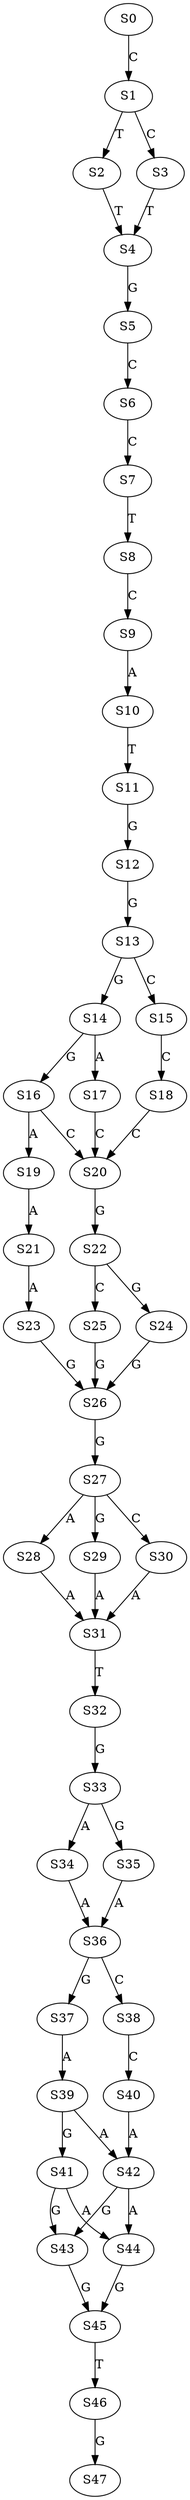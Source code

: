 strict digraph  {
	S0 -> S1 [ label = C ];
	S1 -> S2 [ label = T ];
	S1 -> S3 [ label = C ];
	S2 -> S4 [ label = T ];
	S3 -> S4 [ label = T ];
	S4 -> S5 [ label = G ];
	S5 -> S6 [ label = C ];
	S6 -> S7 [ label = C ];
	S7 -> S8 [ label = T ];
	S8 -> S9 [ label = C ];
	S9 -> S10 [ label = A ];
	S10 -> S11 [ label = T ];
	S11 -> S12 [ label = G ];
	S12 -> S13 [ label = G ];
	S13 -> S14 [ label = G ];
	S13 -> S15 [ label = C ];
	S14 -> S16 [ label = G ];
	S14 -> S17 [ label = A ];
	S15 -> S18 [ label = C ];
	S16 -> S19 [ label = A ];
	S16 -> S20 [ label = C ];
	S17 -> S20 [ label = C ];
	S18 -> S20 [ label = C ];
	S19 -> S21 [ label = A ];
	S20 -> S22 [ label = G ];
	S21 -> S23 [ label = A ];
	S22 -> S24 [ label = G ];
	S22 -> S25 [ label = C ];
	S23 -> S26 [ label = G ];
	S24 -> S26 [ label = G ];
	S25 -> S26 [ label = G ];
	S26 -> S27 [ label = G ];
	S27 -> S28 [ label = A ];
	S27 -> S29 [ label = G ];
	S27 -> S30 [ label = C ];
	S28 -> S31 [ label = A ];
	S29 -> S31 [ label = A ];
	S30 -> S31 [ label = A ];
	S31 -> S32 [ label = T ];
	S32 -> S33 [ label = G ];
	S33 -> S34 [ label = A ];
	S33 -> S35 [ label = G ];
	S34 -> S36 [ label = A ];
	S35 -> S36 [ label = A ];
	S36 -> S37 [ label = G ];
	S36 -> S38 [ label = C ];
	S37 -> S39 [ label = A ];
	S38 -> S40 [ label = C ];
	S39 -> S41 [ label = G ];
	S39 -> S42 [ label = A ];
	S40 -> S42 [ label = A ];
	S41 -> S43 [ label = G ];
	S41 -> S44 [ label = A ];
	S42 -> S44 [ label = A ];
	S42 -> S43 [ label = G ];
	S43 -> S45 [ label = G ];
	S44 -> S45 [ label = G ];
	S45 -> S46 [ label = T ];
	S46 -> S47 [ label = G ];
}
